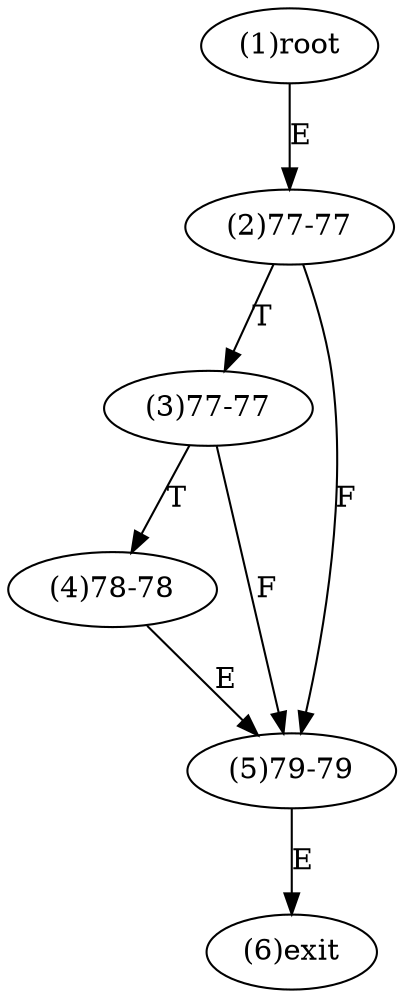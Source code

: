 digraph "" { 
1[ label="(1)root"];
2[ label="(2)77-77"];
3[ label="(3)77-77"];
4[ label="(4)78-78"];
5[ label="(5)79-79"];
6[ label="(6)exit"];
1->2[ label="E"];
2->5[ label="F"];
2->3[ label="T"];
3->5[ label="F"];
3->4[ label="T"];
4->5[ label="E"];
5->6[ label="E"];
}